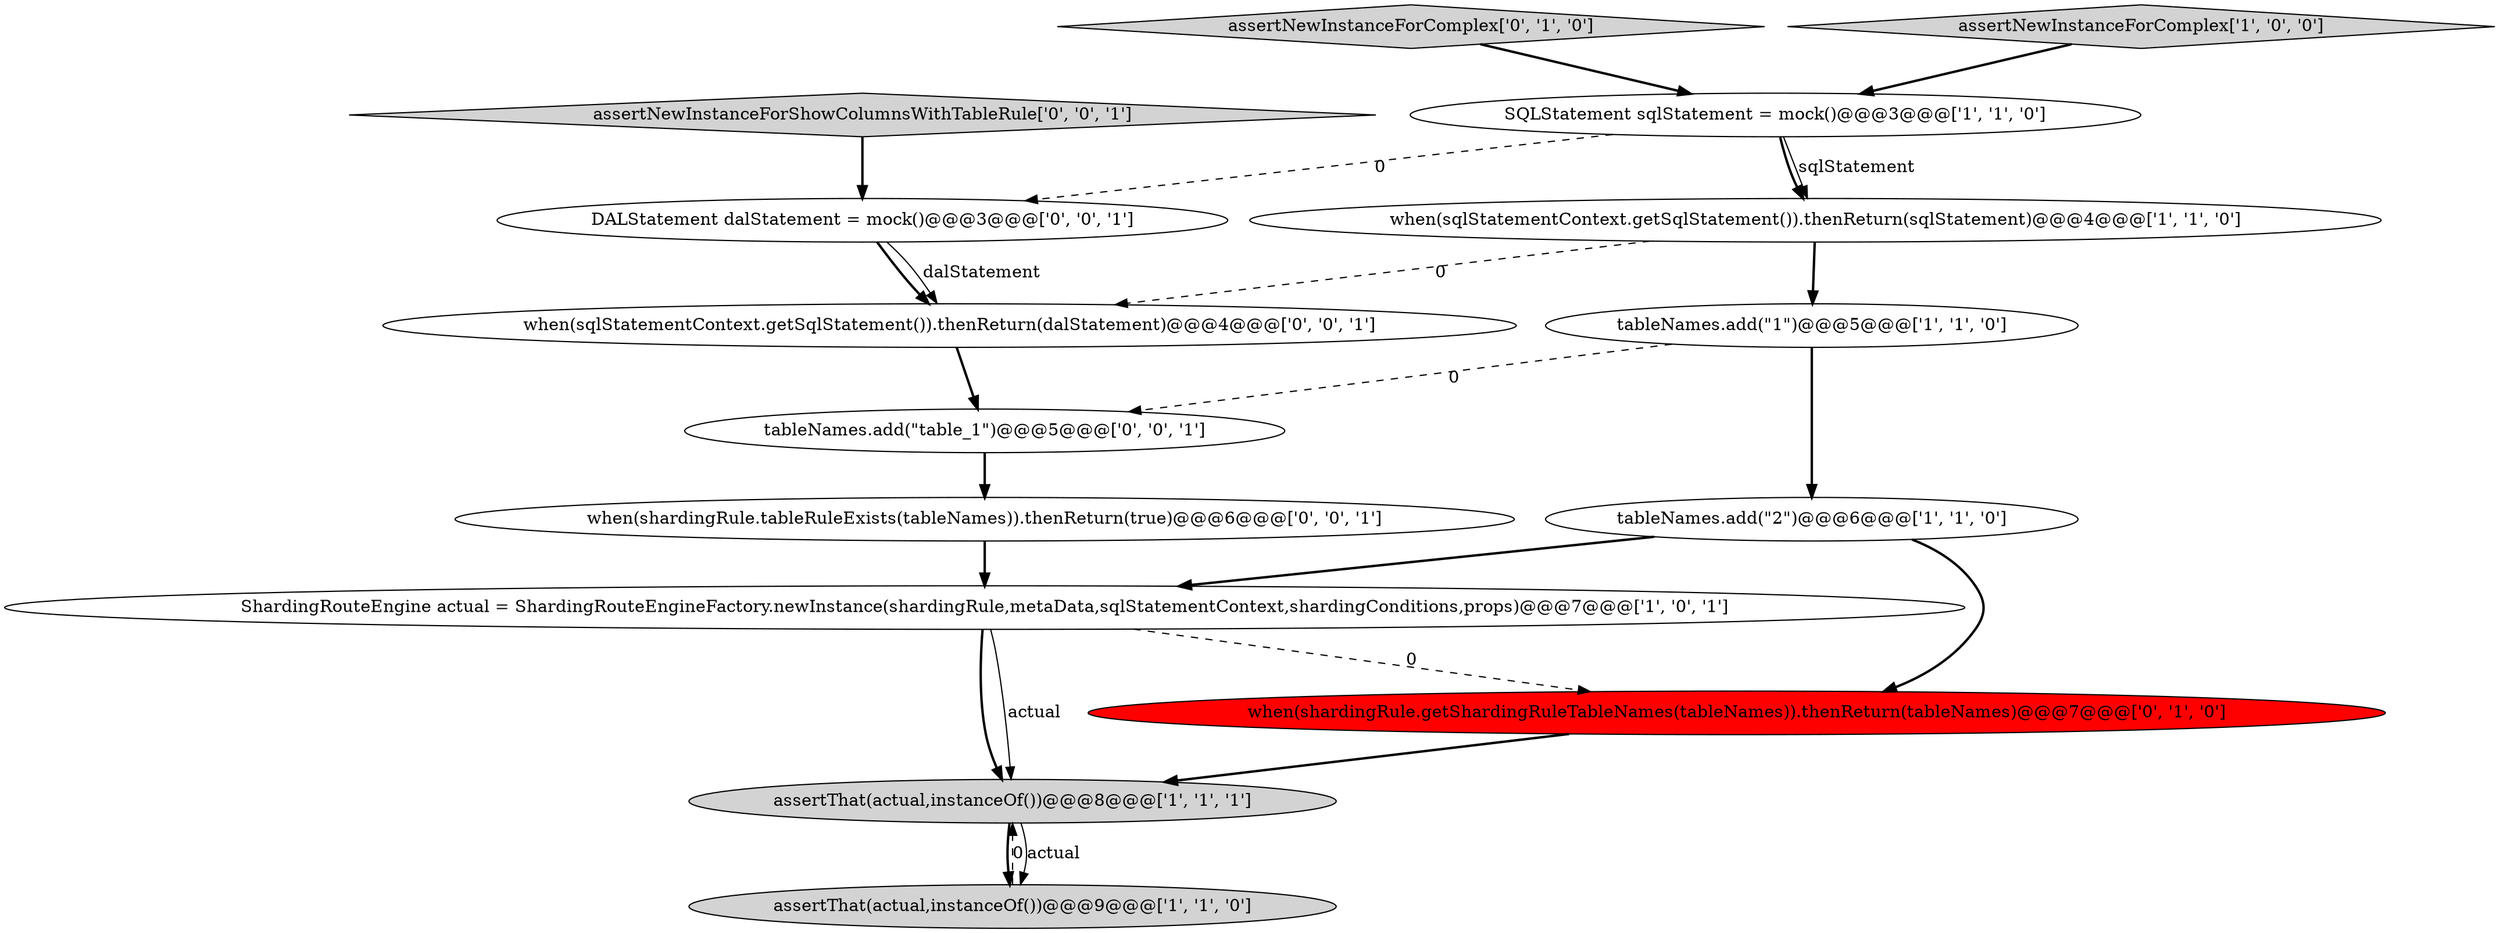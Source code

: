 digraph {
10 [style = filled, label = "when(shardingRule.tableRuleExists(tableNames)).thenReturn(true)@@@6@@@['0', '0', '1']", fillcolor = white, shape = ellipse image = "AAA0AAABBB3BBB"];
7 [style = filled, label = "assertThat(actual,instanceOf())@@@9@@@['1', '1', '0']", fillcolor = lightgray, shape = ellipse image = "AAA0AAABBB1BBB"];
9 [style = filled, label = "assertNewInstanceForComplex['0', '1', '0']", fillcolor = lightgray, shape = diamond image = "AAA0AAABBB2BBB"];
14 [style = filled, label = "tableNames.add(\"table_1\")@@@5@@@['0', '0', '1']", fillcolor = white, shape = ellipse image = "AAA0AAABBB3BBB"];
3 [style = filled, label = "tableNames.add(\"2\")@@@6@@@['1', '1', '0']", fillcolor = white, shape = ellipse image = "AAA0AAABBB1BBB"];
13 [style = filled, label = "when(sqlStatementContext.getSqlStatement()).thenReturn(dalStatement)@@@4@@@['0', '0', '1']", fillcolor = white, shape = ellipse image = "AAA0AAABBB3BBB"];
2 [style = filled, label = "tableNames.add(\"1\")@@@5@@@['1', '1', '0']", fillcolor = white, shape = ellipse image = "AAA0AAABBB1BBB"];
8 [style = filled, label = "when(shardingRule.getShardingRuleTableNames(tableNames)).thenReturn(tableNames)@@@7@@@['0', '1', '0']", fillcolor = red, shape = ellipse image = "AAA1AAABBB2BBB"];
1 [style = filled, label = "when(sqlStatementContext.getSqlStatement()).thenReturn(sqlStatement)@@@4@@@['1', '1', '0']", fillcolor = white, shape = ellipse image = "AAA0AAABBB1BBB"];
4 [style = filled, label = "ShardingRouteEngine actual = ShardingRouteEngineFactory.newInstance(shardingRule,metaData,sqlStatementContext,shardingConditions,props)@@@7@@@['1', '0', '1']", fillcolor = white, shape = ellipse image = "AAA0AAABBB1BBB"];
11 [style = filled, label = "DALStatement dalStatement = mock()@@@3@@@['0', '0', '1']", fillcolor = white, shape = ellipse image = "AAA0AAABBB3BBB"];
0 [style = filled, label = "SQLStatement sqlStatement = mock()@@@3@@@['1', '1', '0']", fillcolor = white, shape = ellipse image = "AAA0AAABBB1BBB"];
12 [style = filled, label = "assertNewInstanceForShowColumnsWithTableRule['0', '0', '1']", fillcolor = lightgray, shape = diamond image = "AAA0AAABBB3BBB"];
6 [style = filled, label = "assertThat(actual,instanceOf())@@@8@@@['1', '1', '1']", fillcolor = lightgray, shape = ellipse image = "AAA0AAABBB1BBB"];
5 [style = filled, label = "assertNewInstanceForComplex['1', '0', '0']", fillcolor = lightgray, shape = diamond image = "AAA0AAABBB1BBB"];
9->0 [style = bold, label=""];
4->6 [style = bold, label=""];
2->3 [style = bold, label=""];
12->11 [style = bold, label=""];
4->6 [style = solid, label="actual"];
14->10 [style = bold, label=""];
8->6 [style = bold, label=""];
0->11 [style = dashed, label="0"];
3->4 [style = bold, label=""];
1->13 [style = dashed, label="0"];
7->6 [style = dashed, label="0"];
2->14 [style = dashed, label="0"];
5->0 [style = bold, label=""];
0->1 [style = bold, label=""];
3->8 [style = bold, label=""];
6->7 [style = solid, label="actual"];
11->13 [style = bold, label=""];
4->8 [style = dashed, label="0"];
10->4 [style = bold, label=""];
0->1 [style = solid, label="sqlStatement"];
1->2 [style = bold, label=""];
6->7 [style = bold, label=""];
13->14 [style = bold, label=""];
11->13 [style = solid, label="dalStatement"];
}
